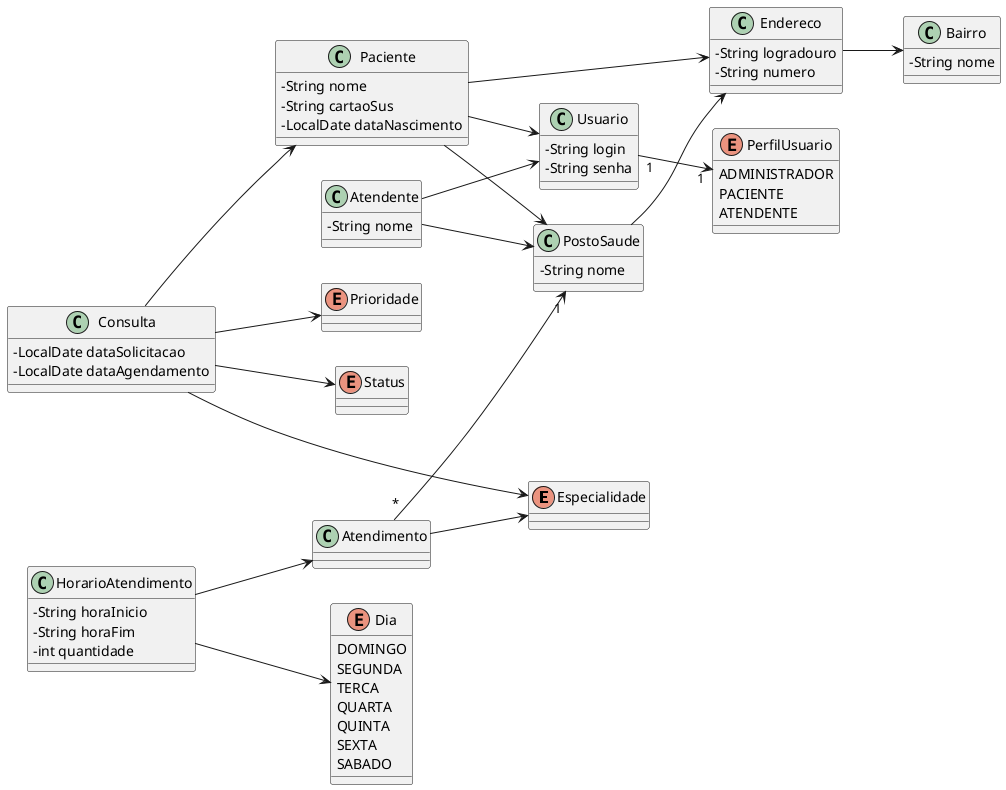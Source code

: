 @startuml

left to right direction
skinparam classAttributeIconSize 0

enum Especialidade {
}

enum Prioridade {
}

enum Status {
}

enum Dia {
  DOMINGO
  SEGUNDA
  TERCA
  QUARTA
  QUINTA
  SEXTA
  SABADO
}

enum PerfilUsuario {
  ADMINISTRADOR
  PACIENTE
  ATENDENTE
}

class Usuario {
  -String login
  -String senha
}

class Paciente {
  -String nome
  -String cartaoSus
  -LocalDate dataNascimento 
}

class Endereco {
  -String logradouro
  -String numero
}

class Bairro {
  -String nome
}

class Atendente {
  -String nome
}

class PostoSaude {
  -String nome
}

class Consulta {
  -LocalDate dataSolicitacao
  -LocalDate dataAgendamento
}

class Atendimento {
}

class HorarioAtendimento {
  -String horaInicio
  -String horaFim
  -int quantidade
}

Consulta --> Especialidade
Consulta --> Prioridade
Consulta --> Status
Consulta --> Paciente

Paciente --> PostoSaude
Paciente --> Endereco
Paciente --> Usuario



Atendente --> PostoSaude
Atendente --> Usuario
Usuario "1" --> "1" PerfilUsuario

PostoSaude --> Endereco

Endereco --> Bairro

Atendimento --> Especialidade
Atendimento "*" --> "1" PostoSaude

HorarioAtendimento --> Dia
HorarioAtendimento --> Atendimento

@enduml
